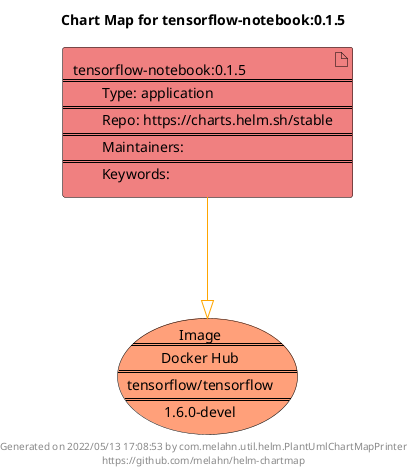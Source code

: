 @startuml
skinparam linetype ortho
skinparam backgroundColor white
skinparam usecaseBorderColor black
skinparam usecaseArrowColor LightSlateGray
skinparam artifactBorderColor black
skinparam artifactArrowColor LightSlateGray

title Chart Map for tensorflow-notebook:0.1.5

'There is one referenced Helm Chart
artifact "tensorflow-notebook:0.1.5\n====\n\tType: application\n====\n\tRepo: https://charts.helm.sh/stable\n====\n\tMaintainers: \n====\n\tKeywords: " as tensorflow_notebook_0_1_5 #LightCoral

'There is one referenced Docker Image
usecase "Image\n====\nDocker Hub\n====\ntensorflow/tensorflow\n====\n1.6.0-devel" as tensorflow_tensorflow_1_6_0_devel #LightSalmon

'Chart Dependencies
tensorflow_notebook_0_1_5--[#orange]-|>tensorflow_tensorflow_1_6_0_devel

center footer Generated on 2022/05/13 17:08:53 by com.melahn.util.helm.PlantUmlChartMapPrinter\nhttps://github.com/melahn/helm-chartmap
@enduml
